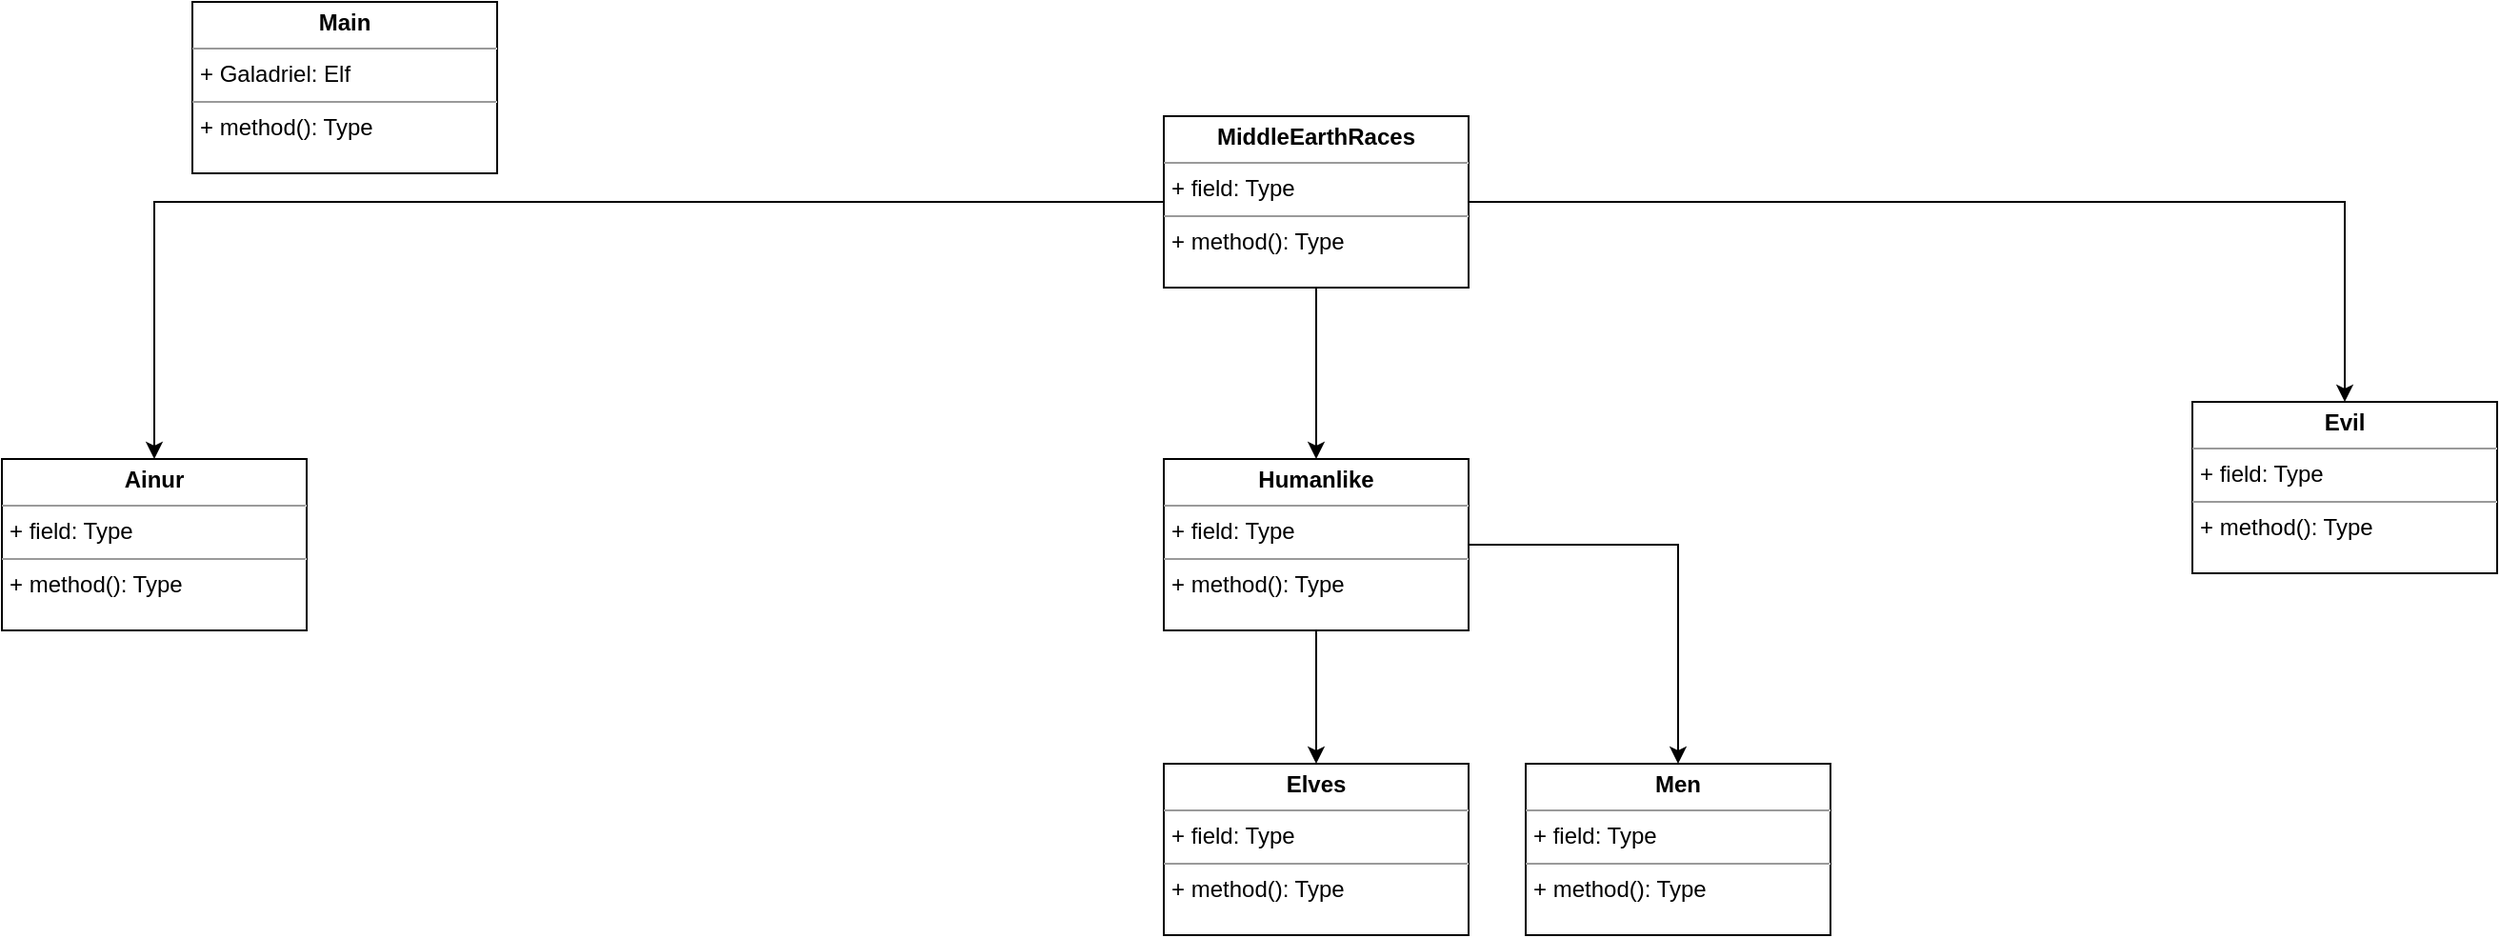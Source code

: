 <mxfile version="22.0.8" type="github">
  <diagram name="Page-1" id="6laxRaP7yF_aCVeZjuQ9">
    <mxGraphModel dx="1197" dy="981" grid="1" gridSize="10" guides="1" tooltips="1" connect="1" arrows="1" fold="1" page="1" pageScale="1" pageWidth="850" pageHeight="1100" math="0" shadow="0">
      <root>
        <mxCell id="0" />
        <mxCell id="1" parent="0" />
        <mxCell id="gX-TSbUXVfY6xu0tAy_o-11" style="edgeStyle=orthogonalEdgeStyle;rounded=0;orthogonalLoop=1;jettySize=auto;html=1;entryX=0.5;entryY=0;entryDx=0;entryDy=0;" edge="1" parent="1" source="CRNzUtMB5tvLW-WsDMRM-2" target="gX-TSbUXVfY6xu0tAy_o-3">
          <mxGeometry relative="1" as="geometry" />
        </mxCell>
        <mxCell id="gX-TSbUXVfY6xu0tAy_o-12" style="edgeStyle=orthogonalEdgeStyle;rounded=0;orthogonalLoop=1;jettySize=auto;html=1;entryX=0.5;entryY=0;entryDx=0;entryDy=0;" edge="1" parent="1" source="CRNzUtMB5tvLW-WsDMRM-2" target="gX-TSbUXVfY6xu0tAy_o-1">
          <mxGeometry relative="1" as="geometry" />
        </mxCell>
        <mxCell id="gX-TSbUXVfY6xu0tAy_o-13" style="edgeStyle=orthogonalEdgeStyle;rounded=0;orthogonalLoop=1;jettySize=auto;html=1;entryX=0.5;entryY=0;entryDx=0;entryDy=0;" edge="1" parent="1" source="CRNzUtMB5tvLW-WsDMRM-2" target="gX-TSbUXVfY6xu0tAy_o-2">
          <mxGeometry relative="1" as="geometry" />
        </mxCell>
        <mxCell id="CRNzUtMB5tvLW-WsDMRM-2" value="&lt;p style=&quot;margin:0px;margin-top:4px;text-align:center;&quot;&gt;&lt;b&gt;MiddleEarthRaces&lt;/b&gt;&lt;/p&gt;&lt;hr size=&quot;1&quot;&gt;&lt;p style=&quot;margin:0px;margin-left:4px;&quot;&gt;+ field: Type&lt;/p&gt;&lt;hr size=&quot;1&quot;&gt;&lt;p style=&quot;margin:0px;margin-left:4px;&quot;&gt;+ method(): Type&lt;/p&gt;" style="verticalAlign=top;align=left;overflow=fill;fontSize=12;fontFamily=Helvetica;html=1;whiteSpace=wrap;" parent="1" vertex="1">
          <mxGeometry x="690" y="100" width="160" height="90" as="geometry" />
        </mxCell>
        <mxCell id="CRNzUtMB5tvLW-WsDMRM-5" value="&lt;p style=&quot;margin:0px;margin-top:4px;text-align:center;&quot;&gt;&lt;b&gt;Main&lt;/b&gt;&lt;/p&gt;&lt;hr size=&quot;1&quot;&gt;&lt;p style=&quot;margin:0px;margin-left:4px;&quot;&gt;+ Galadriel: Elf&lt;/p&gt;&lt;hr size=&quot;1&quot;&gt;&lt;p style=&quot;margin:0px;margin-left:4px;&quot;&gt;+ method(): Type&lt;/p&gt;" style="verticalAlign=top;align=left;overflow=fill;fontSize=12;fontFamily=Helvetica;html=1;whiteSpace=wrap;" parent="1" vertex="1">
          <mxGeometry x="180" y="40" width="160" height="90" as="geometry" />
        </mxCell>
        <mxCell id="gX-TSbUXVfY6xu0tAy_o-1" value="&lt;p style=&quot;margin:0px;margin-top:4px;text-align:center;&quot;&gt;&lt;b&gt;Ainur&lt;/b&gt;&lt;/p&gt;&lt;hr size=&quot;1&quot;&gt;&lt;p style=&quot;margin:0px;margin-left:4px;&quot;&gt;+ field: Type&lt;/p&gt;&lt;hr size=&quot;1&quot;&gt;&lt;p style=&quot;margin:0px;margin-left:4px;&quot;&gt;+ method(): Type&lt;/p&gt;" style="verticalAlign=top;align=left;overflow=fill;fontSize=12;fontFamily=Helvetica;html=1;whiteSpace=wrap;" vertex="1" parent="1">
          <mxGeometry x="80" y="280" width="160" height="90" as="geometry" />
        </mxCell>
        <mxCell id="gX-TSbUXVfY6xu0tAy_o-2" value="&lt;p style=&quot;margin:0px;margin-top:4px;text-align:center;&quot;&gt;&lt;b&gt;Evil&lt;/b&gt;&lt;/p&gt;&lt;hr size=&quot;1&quot;&gt;&lt;p style=&quot;margin:0px;margin-left:4px;&quot;&gt;+ field: Type&lt;/p&gt;&lt;hr size=&quot;1&quot;&gt;&lt;p style=&quot;margin:0px;margin-left:4px;&quot;&gt;+ method(): Type&lt;/p&gt;" style="verticalAlign=top;align=left;overflow=fill;fontSize=12;fontFamily=Helvetica;html=1;whiteSpace=wrap;" vertex="1" parent="1">
          <mxGeometry x="1230" y="250" width="160" height="90" as="geometry" />
        </mxCell>
        <mxCell id="gX-TSbUXVfY6xu0tAy_o-10" style="edgeStyle=orthogonalEdgeStyle;rounded=0;orthogonalLoop=1;jettySize=auto;html=1;entryX=0.5;entryY=0;entryDx=0;entryDy=0;" edge="1" parent="1" source="gX-TSbUXVfY6xu0tAy_o-3" target="gX-TSbUXVfY6xu0tAy_o-9">
          <mxGeometry relative="1" as="geometry" />
        </mxCell>
        <mxCell id="gX-TSbUXVfY6xu0tAy_o-15" style="edgeStyle=orthogonalEdgeStyle;rounded=0;orthogonalLoop=1;jettySize=auto;html=1;entryX=0.5;entryY=0;entryDx=0;entryDy=0;" edge="1" parent="1" source="gX-TSbUXVfY6xu0tAy_o-3" target="gX-TSbUXVfY6xu0tAy_o-14">
          <mxGeometry relative="1" as="geometry" />
        </mxCell>
        <mxCell id="gX-TSbUXVfY6xu0tAy_o-3" value="&lt;p style=&quot;margin:0px;margin-top:4px;text-align:center;&quot;&gt;&lt;b&gt;Humanlike&lt;/b&gt;&lt;/p&gt;&lt;hr size=&quot;1&quot;&gt;&lt;p style=&quot;margin:0px;margin-left:4px;&quot;&gt;+ field: Type&lt;/p&gt;&lt;hr size=&quot;1&quot;&gt;&lt;p style=&quot;margin:0px;margin-left:4px;&quot;&gt;+ method(): Type&lt;/p&gt;" style="verticalAlign=top;align=left;overflow=fill;fontSize=12;fontFamily=Helvetica;html=1;whiteSpace=wrap;" vertex="1" parent="1">
          <mxGeometry x="690" y="280" width="160" height="90" as="geometry" />
        </mxCell>
        <mxCell id="gX-TSbUXVfY6xu0tAy_o-9" value="&lt;p style=&quot;margin:0px;margin-top:4px;text-align:center;&quot;&gt;&lt;b&gt;Elves&lt;/b&gt;&lt;/p&gt;&lt;hr size=&quot;1&quot;&gt;&lt;p style=&quot;margin:0px;margin-left:4px;&quot;&gt;+ field: Type&lt;/p&gt;&lt;hr size=&quot;1&quot;&gt;&lt;p style=&quot;margin:0px;margin-left:4px;&quot;&gt;+ method(): Type&lt;/p&gt;" style="verticalAlign=top;align=left;overflow=fill;fontSize=12;fontFamily=Helvetica;html=1;whiteSpace=wrap;" vertex="1" parent="1">
          <mxGeometry x="690" y="440" width="160" height="90" as="geometry" />
        </mxCell>
        <mxCell id="gX-TSbUXVfY6xu0tAy_o-14" value="&lt;p style=&quot;margin:0px;margin-top:4px;text-align:center;&quot;&gt;&lt;b&gt;Men&lt;/b&gt;&lt;/p&gt;&lt;hr size=&quot;1&quot;&gt;&lt;p style=&quot;margin:0px;margin-left:4px;&quot;&gt;+ field: Type&lt;/p&gt;&lt;hr size=&quot;1&quot;&gt;&lt;p style=&quot;margin:0px;margin-left:4px;&quot;&gt;+ method(): Type&lt;/p&gt;" style="verticalAlign=top;align=left;overflow=fill;fontSize=12;fontFamily=Helvetica;html=1;whiteSpace=wrap;" vertex="1" parent="1">
          <mxGeometry x="880" y="440" width="160" height="90" as="geometry" />
        </mxCell>
      </root>
    </mxGraphModel>
  </diagram>
</mxfile>
